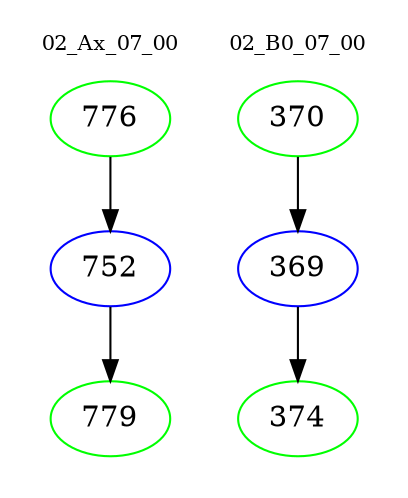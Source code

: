digraph{
subgraph cluster_0 {
color = white
label = "02_Ax_07_00";
fontsize=10;
T0_776 [label="776", color="green"]
T0_776 -> T0_752 [color="black"]
T0_752 [label="752", color="blue"]
T0_752 -> T0_779 [color="black"]
T0_779 [label="779", color="green"]
}
subgraph cluster_1 {
color = white
label = "02_B0_07_00";
fontsize=10;
T1_370 [label="370", color="green"]
T1_370 -> T1_369 [color="black"]
T1_369 [label="369", color="blue"]
T1_369 -> T1_374 [color="black"]
T1_374 [label="374", color="green"]
}
}
